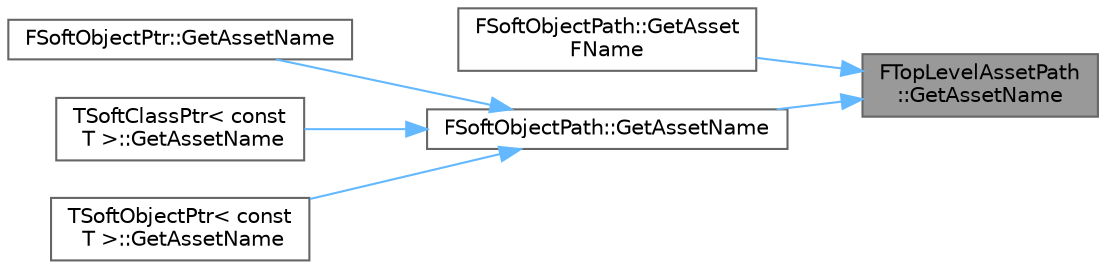 digraph "FTopLevelAssetPath::GetAssetName"
{
 // INTERACTIVE_SVG=YES
 // LATEX_PDF_SIZE
  bgcolor="transparent";
  edge [fontname=Helvetica,fontsize=10,labelfontname=Helvetica,labelfontsize=10];
  node [fontname=Helvetica,fontsize=10,shape=box,height=0.2,width=0.4];
  rankdir="RL";
  Node1 [id="Node000001",label="FTopLevelAssetPath\l::GetAssetName",height=0.2,width=0.4,color="gray40", fillcolor="grey60", style="filled", fontcolor="black",tooltip="Return the asset name part e.g."];
  Node1 -> Node2 [id="edge1_Node000001_Node000002",dir="back",color="steelblue1",style="solid",tooltip=" "];
  Node2 [id="Node000002",label="FSoftObjectPath::GetAsset\lFName",height=0.2,width=0.4,color="grey40", fillcolor="white", style="filled",URL="$d7/d47/structFSoftObjectPath.html#af7cb95a9c34d5684df012166f33fe6a8",tooltip="Returns assetname string, leaving off the /package/path part and sub object."];
  Node1 -> Node3 [id="edge2_Node000001_Node000003",dir="back",color="steelblue1",style="solid",tooltip=" "];
  Node3 [id="Node000003",label="FSoftObjectPath::GetAssetName",height=0.2,width=0.4,color="grey40", fillcolor="white", style="filled",URL="$d7/d47/structFSoftObjectPath.html#a996506233fbf574c2ae12f5d2d59f532",tooltip="Returns assetname string, leaving off the /package/path part and sub object."];
  Node3 -> Node4 [id="edge3_Node000003_Node000004",dir="back",color="steelblue1",style="solid",tooltip=" "];
  Node4 [id="Node000004",label="FSoftObjectPtr::GetAssetName",height=0.2,width=0.4,color="grey40", fillcolor="white", style="filled",URL="$dd/db8/structFSoftObjectPtr.html#a5932abaa717fa4cda91e9b418d3fb61f",tooltip="Returns assetname string, leaving off the /package/path."];
  Node3 -> Node5 [id="edge4_Node000003_Node000005",dir="back",color="steelblue1",style="solid",tooltip=" "];
  Node5 [id="Node000005",label="TSoftClassPtr\< const\l T \>::GetAssetName",height=0.2,width=0.4,color="grey40", fillcolor="white", style="filled",URL="$d7/d88/classTSoftClassPtr.html#ab61e5e9ccf663bb63f8e94aabc52f94c",tooltip=" "];
  Node3 -> Node6 [id="edge5_Node000003_Node000006",dir="back",color="steelblue1",style="solid",tooltip=" "];
  Node6 [id="Node000006",label="TSoftObjectPtr\< const\l T \>::GetAssetName",height=0.2,width=0.4,color="grey40", fillcolor="white", style="filled",URL="$d4/d2b/structTSoftObjectPtr.html#a0f52a9010197941f5d8e996a36b8a087",tooltip=" "];
}
